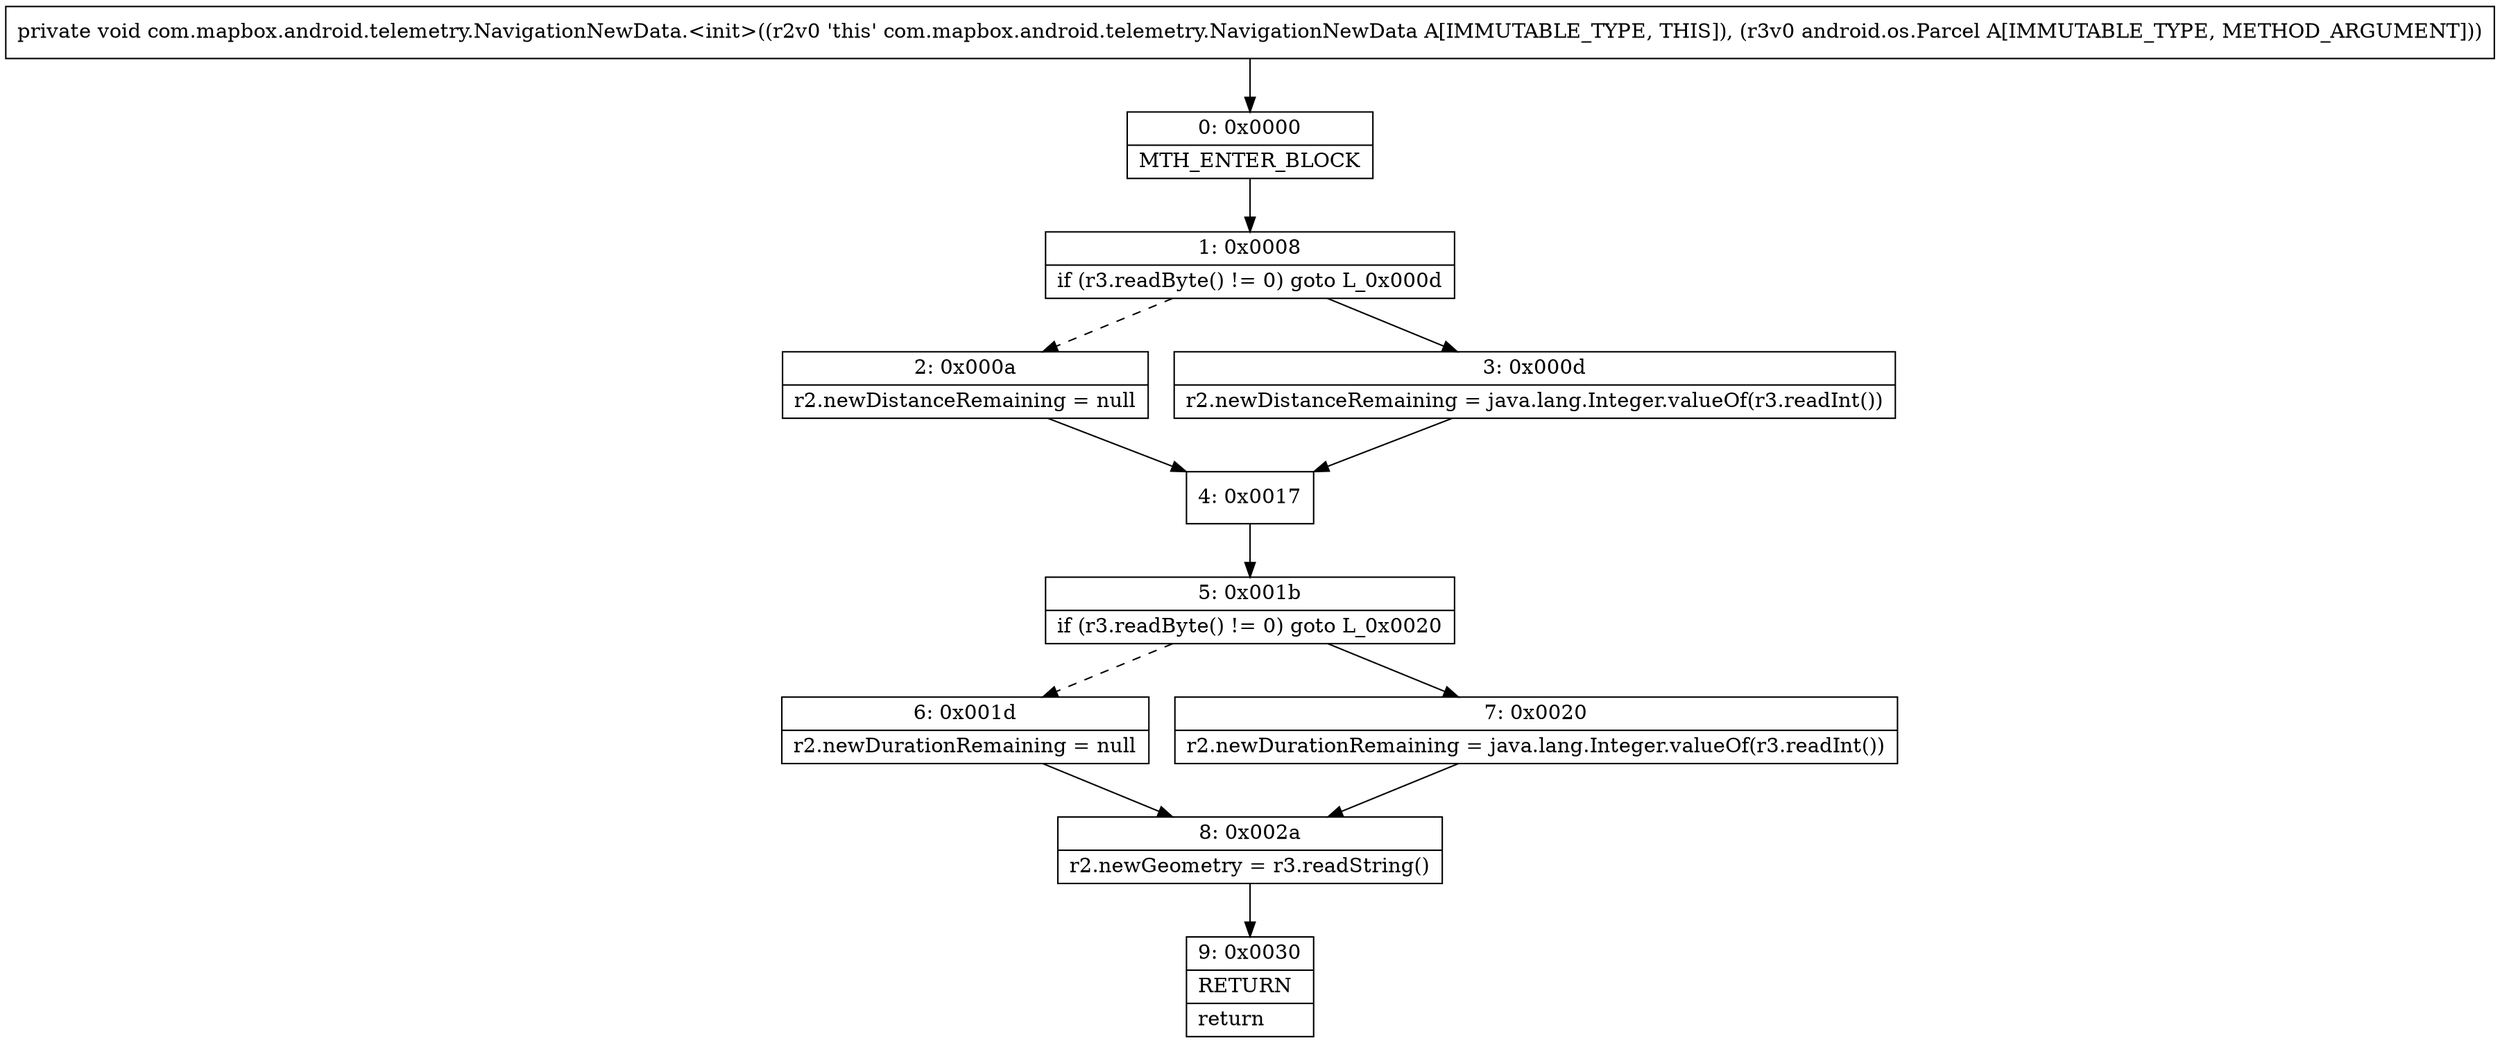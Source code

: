 digraph "CFG forcom.mapbox.android.telemetry.NavigationNewData.\<init\>(Landroid\/os\/Parcel;)V" {
Node_0 [shape=record,label="{0\:\ 0x0000|MTH_ENTER_BLOCK\l}"];
Node_1 [shape=record,label="{1\:\ 0x0008|if (r3.readByte() != 0) goto L_0x000d\l}"];
Node_2 [shape=record,label="{2\:\ 0x000a|r2.newDistanceRemaining = null\l}"];
Node_3 [shape=record,label="{3\:\ 0x000d|r2.newDistanceRemaining = java.lang.Integer.valueOf(r3.readInt())\l}"];
Node_4 [shape=record,label="{4\:\ 0x0017}"];
Node_5 [shape=record,label="{5\:\ 0x001b|if (r3.readByte() != 0) goto L_0x0020\l}"];
Node_6 [shape=record,label="{6\:\ 0x001d|r2.newDurationRemaining = null\l}"];
Node_7 [shape=record,label="{7\:\ 0x0020|r2.newDurationRemaining = java.lang.Integer.valueOf(r3.readInt())\l}"];
Node_8 [shape=record,label="{8\:\ 0x002a|r2.newGeometry = r3.readString()\l}"];
Node_9 [shape=record,label="{9\:\ 0x0030|RETURN\l|return\l}"];
MethodNode[shape=record,label="{private void com.mapbox.android.telemetry.NavigationNewData.\<init\>((r2v0 'this' com.mapbox.android.telemetry.NavigationNewData A[IMMUTABLE_TYPE, THIS]), (r3v0 android.os.Parcel A[IMMUTABLE_TYPE, METHOD_ARGUMENT])) }"];
MethodNode -> Node_0;
Node_0 -> Node_1;
Node_1 -> Node_2[style=dashed];
Node_1 -> Node_3;
Node_2 -> Node_4;
Node_3 -> Node_4;
Node_4 -> Node_5;
Node_5 -> Node_6[style=dashed];
Node_5 -> Node_7;
Node_6 -> Node_8;
Node_7 -> Node_8;
Node_8 -> Node_9;
}

